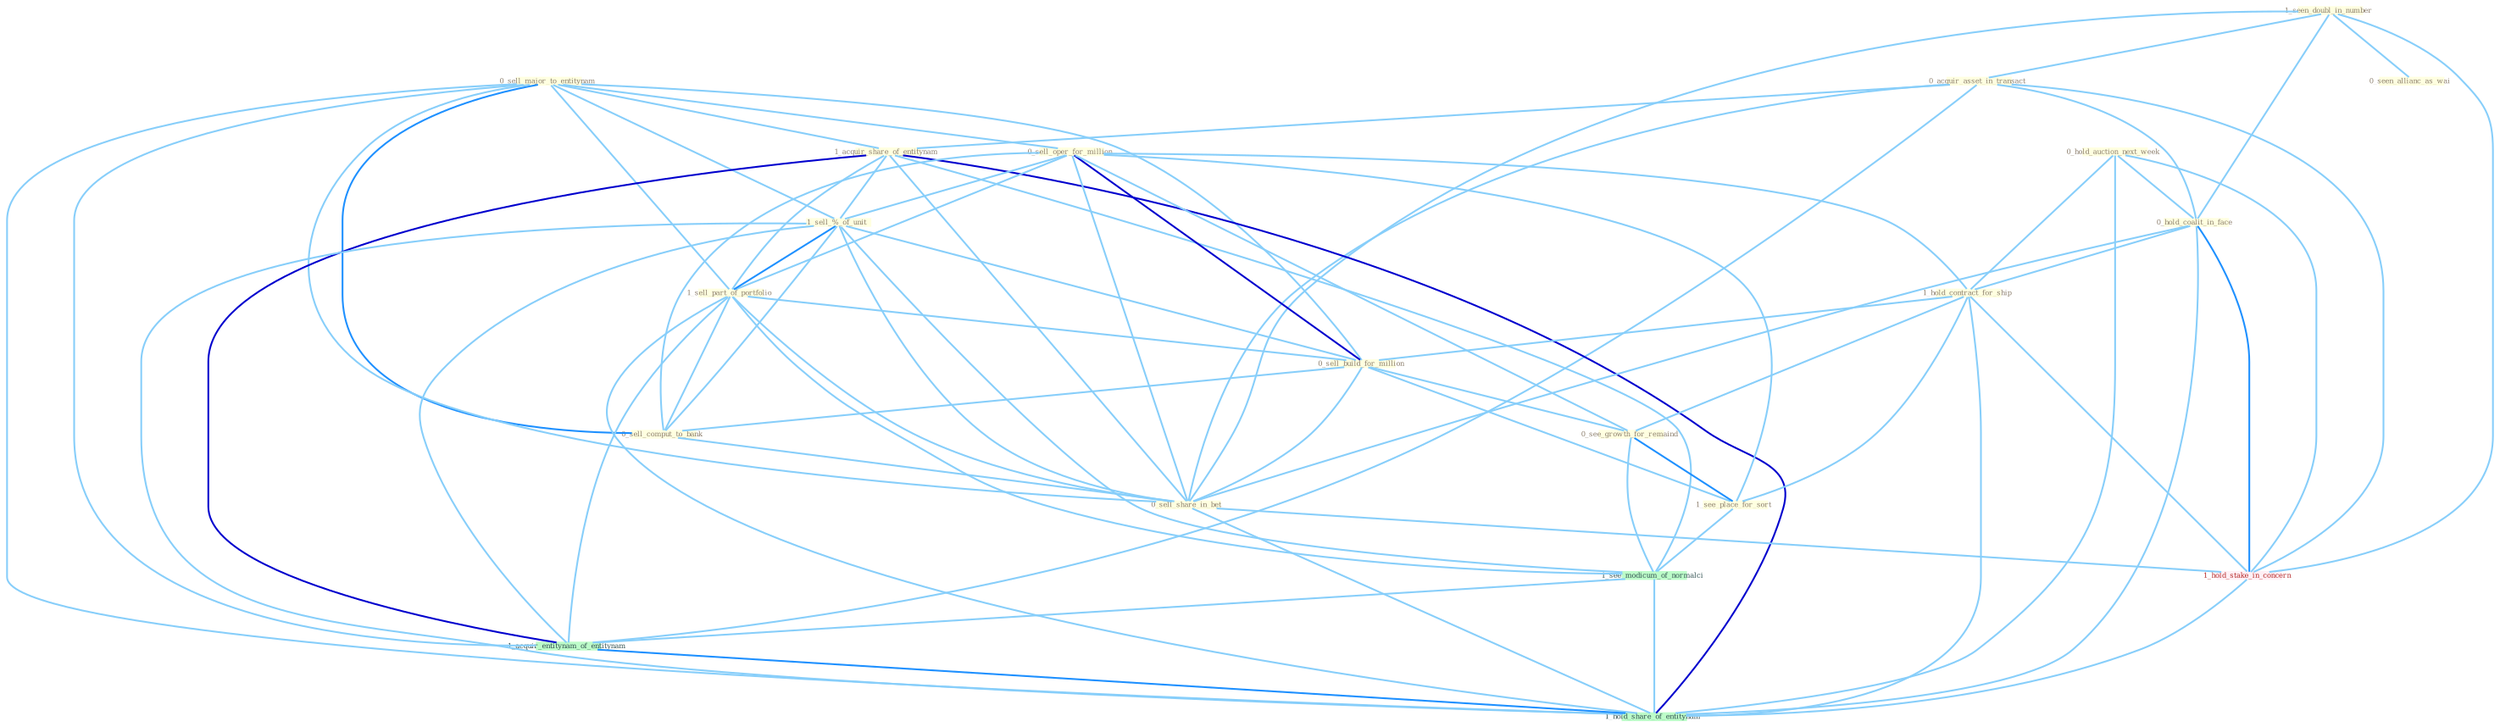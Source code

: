 Graph G{ 
    node
    [shape=polygon,style=filled,width=.5,height=.06,color="#BDFCC9",fixedsize=true,fontsize=4,
    fontcolor="#2f4f4f"];
    {node
    [color="#ffffe0", fontcolor="#8b7d6b"] "0_sell_major_to_entitynam " "1_seen_doubl_in_number " "0_hold_auction_next_week " "0_acquir_asset_in_transact " "1_acquir_share_of_entitynam " "0_sell_oper_for_million " "0_hold_coalit_in_face " "0_seen_allianc_as_wai " "1_hold_contract_for_ship " "1_sell_%_of_unit " "1_sell_part_of_portfolio " "0_sell_build_for_million " "0_sell_comput_to_bank " "0_sell_share_in_bet " "0_see_growth_for_remaind " "1_see_place_for_sort "}
{node [color="#fff0f5", fontcolor="#b22222"] "1_hold_stake_in_concern "}
edge [color="#B0E2FF"];

	"0_sell_major_to_entitynam " -- "1_acquir_share_of_entitynam " [w="1", color="#87cefa" ];
	"0_sell_major_to_entitynam " -- "0_sell_oper_for_million " [w="1", color="#87cefa" ];
	"0_sell_major_to_entitynam " -- "1_sell_%_of_unit " [w="1", color="#87cefa" ];
	"0_sell_major_to_entitynam " -- "1_sell_part_of_portfolio " [w="1", color="#87cefa" ];
	"0_sell_major_to_entitynam " -- "0_sell_build_for_million " [w="1", color="#87cefa" ];
	"0_sell_major_to_entitynam " -- "0_sell_comput_to_bank " [w="2", color="#1e90ff" , len=0.8];
	"0_sell_major_to_entitynam " -- "0_sell_share_in_bet " [w="1", color="#87cefa" ];
	"0_sell_major_to_entitynam " -- "1_acquir_entitynam_of_entitynam " [w="1", color="#87cefa" ];
	"0_sell_major_to_entitynam " -- "1_hold_share_of_entitynam " [w="1", color="#87cefa" ];
	"1_seen_doubl_in_number " -- "0_acquir_asset_in_transact " [w="1", color="#87cefa" ];
	"1_seen_doubl_in_number " -- "0_hold_coalit_in_face " [w="1", color="#87cefa" ];
	"1_seen_doubl_in_number " -- "0_seen_allianc_as_wai " [w="1", color="#87cefa" ];
	"1_seen_doubl_in_number " -- "0_sell_share_in_bet " [w="1", color="#87cefa" ];
	"1_seen_doubl_in_number " -- "1_hold_stake_in_concern " [w="1", color="#87cefa" ];
	"0_hold_auction_next_week " -- "0_hold_coalit_in_face " [w="1", color="#87cefa" ];
	"0_hold_auction_next_week " -- "1_hold_contract_for_ship " [w="1", color="#87cefa" ];
	"0_hold_auction_next_week " -- "1_hold_stake_in_concern " [w="1", color="#87cefa" ];
	"0_hold_auction_next_week " -- "1_hold_share_of_entitynam " [w="1", color="#87cefa" ];
	"0_acquir_asset_in_transact " -- "1_acquir_share_of_entitynam " [w="1", color="#87cefa" ];
	"0_acquir_asset_in_transact " -- "0_hold_coalit_in_face " [w="1", color="#87cefa" ];
	"0_acquir_asset_in_transact " -- "0_sell_share_in_bet " [w="1", color="#87cefa" ];
	"0_acquir_asset_in_transact " -- "1_hold_stake_in_concern " [w="1", color="#87cefa" ];
	"0_acquir_asset_in_transact " -- "1_acquir_entitynam_of_entitynam " [w="1", color="#87cefa" ];
	"1_acquir_share_of_entitynam " -- "1_sell_%_of_unit " [w="1", color="#87cefa" ];
	"1_acquir_share_of_entitynam " -- "1_sell_part_of_portfolio " [w="1", color="#87cefa" ];
	"1_acquir_share_of_entitynam " -- "0_sell_share_in_bet " [w="1", color="#87cefa" ];
	"1_acquir_share_of_entitynam " -- "1_see_modicum_of_normalci " [w="1", color="#87cefa" ];
	"1_acquir_share_of_entitynam " -- "1_acquir_entitynam_of_entitynam " [w="3", color="#0000cd" , len=0.6];
	"1_acquir_share_of_entitynam " -- "1_hold_share_of_entitynam " [w="3", color="#0000cd" , len=0.6];
	"0_sell_oper_for_million " -- "1_hold_contract_for_ship " [w="1", color="#87cefa" ];
	"0_sell_oper_for_million " -- "1_sell_%_of_unit " [w="1", color="#87cefa" ];
	"0_sell_oper_for_million " -- "1_sell_part_of_portfolio " [w="1", color="#87cefa" ];
	"0_sell_oper_for_million " -- "0_sell_build_for_million " [w="3", color="#0000cd" , len=0.6];
	"0_sell_oper_for_million " -- "0_sell_comput_to_bank " [w="1", color="#87cefa" ];
	"0_sell_oper_for_million " -- "0_sell_share_in_bet " [w="1", color="#87cefa" ];
	"0_sell_oper_for_million " -- "0_see_growth_for_remaind " [w="1", color="#87cefa" ];
	"0_sell_oper_for_million " -- "1_see_place_for_sort " [w="1", color="#87cefa" ];
	"0_hold_coalit_in_face " -- "1_hold_contract_for_ship " [w="1", color="#87cefa" ];
	"0_hold_coalit_in_face " -- "0_sell_share_in_bet " [w="1", color="#87cefa" ];
	"0_hold_coalit_in_face " -- "1_hold_stake_in_concern " [w="2", color="#1e90ff" , len=0.8];
	"0_hold_coalit_in_face " -- "1_hold_share_of_entitynam " [w="1", color="#87cefa" ];
	"1_hold_contract_for_ship " -- "0_sell_build_for_million " [w="1", color="#87cefa" ];
	"1_hold_contract_for_ship " -- "0_see_growth_for_remaind " [w="1", color="#87cefa" ];
	"1_hold_contract_for_ship " -- "1_see_place_for_sort " [w="1", color="#87cefa" ];
	"1_hold_contract_for_ship " -- "1_hold_stake_in_concern " [w="1", color="#87cefa" ];
	"1_hold_contract_for_ship " -- "1_hold_share_of_entitynam " [w="1", color="#87cefa" ];
	"1_sell_%_of_unit " -- "1_sell_part_of_portfolio " [w="2", color="#1e90ff" , len=0.8];
	"1_sell_%_of_unit " -- "0_sell_build_for_million " [w="1", color="#87cefa" ];
	"1_sell_%_of_unit " -- "0_sell_comput_to_bank " [w="1", color="#87cefa" ];
	"1_sell_%_of_unit " -- "0_sell_share_in_bet " [w="1", color="#87cefa" ];
	"1_sell_%_of_unit " -- "1_see_modicum_of_normalci " [w="1", color="#87cefa" ];
	"1_sell_%_of_unit " -- "1_acquir_entitynam_of_entitynam " [w="1", color="#87cefa" ];
	"1_sell_%_of_unit " -- "1_hold_share_of_entitynam " [w="1", color="#87cefa" ];
	"1_sell_part_of_portfolio " -- "0_sell_build_for_million " [w="1", color="#87cefa" ];
	"1_sell_part_of_portfolio " -- "0_sell_comput_to_bank " [w="1", color="#87cefa" ];
	"1_sell_part_of_portfolio " -- "0_sell_share_in_bet " [w="1", color="#87cefa" ];
	"1_sell_part_of_portfolio " -- "1_see_modicum_of_normalci " [w="1", color="#87cefa" ];
	"1_sell_part_of_portfolio " -- "1_acquir_entitynam_of_entitynam " [w="1", color="#87cefa" ];
	"1_sell_part_of_portfolio " -- "1_hold_share_of_entitynam " [w="1", color="#87cefa" ];
	"0_sell_build_for_million " -- "0_sell_comput_to_bank " [w="1", color="#87cefa" ];
	"0_sell_build_for_million " -- "0_sell_share_in_bet " [w="1", color="#87cefa" ];
	"0_sell_build_for_million " -- "0_see_growth_for_remaind " [w="1", color="#87cefa" ];
	"0_sell_build_for_million " -- "1_see_place_for_sort " [w="1", color="#87cefa" ];
	"0_sell_comput_to_bank " -- "0_sell_share_in_bet " [w="1", color="#87cefa" ];
	"0_sell_share_in_bet " -- "1_hold_stake_in_concern " [w="1", color="#87cefa" ];
	"0_sell_share_in_bet " -- "1_hold_share_of_entitynam " [w="1", color="#87cefa" ];
	"0_see_growth_for_remaind " -- "1_see_place_for_sort " [w="2", color="#1e90ff" , len=0.8];
	"0_see_growth_for_remaind " -- "1_see_modicum_of_normalci " [w="1", color="#87cefa" ];
	"1_see_place_for_sort " -- "1_see_modicum_of_normalci " [w="1", color="#87cefa" ];
	"1_hold_stake_in_concern " -- "1_hold_share_of_entitynam " [w="1", color="#87cefa" ];
	"1_see_modicum_of_normalci " -- "1_acquir_entitynam_of_entitynam " [w="1", color="#87cefa" ];
	"1_see_modicum_of_normalci " -- "1_hold_share_of_entitynam " [w="1", color="#87cefa" ];
	"1_acquir_entitynam_of_entitynam " -- "1_hold_share_of_entitynam " [w="2", color="#1e90ff" , len=0.8];
}